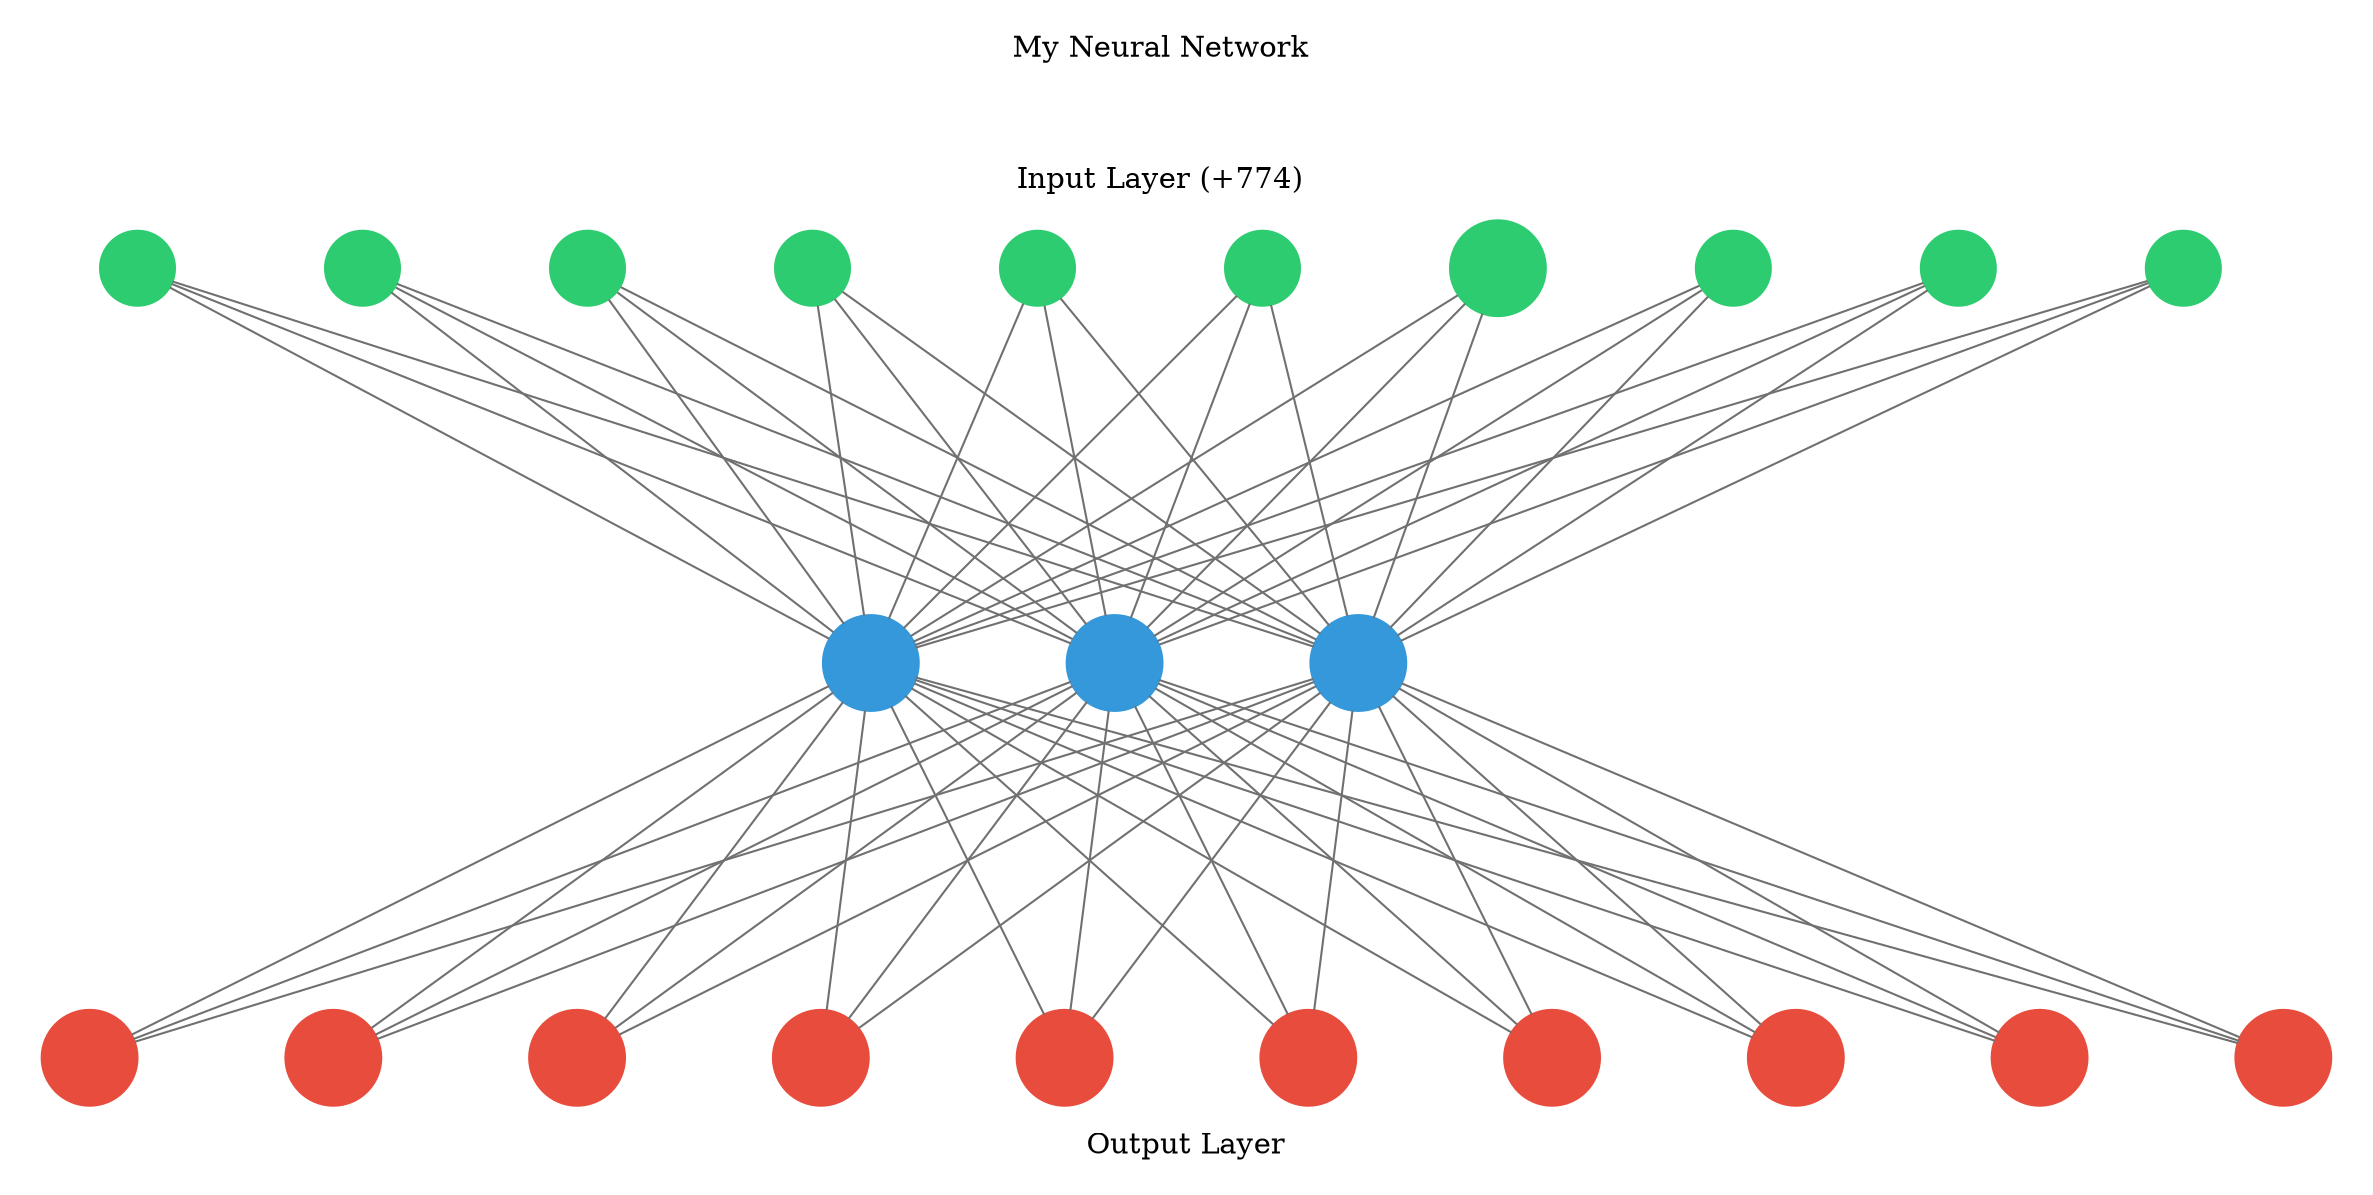 digraph g {
	graph [nodesep=1 ranksep=2 splines=false]
	edge [arrowhead=none color="#707070"]
	subgraph cluster_input {
		node [color="#2ecc71" fontcolor="#2ecc71" shape=circle style=filled]
		color=white
		1
		label="My Neural Network



Input Layer (+774)"
		rank=same
		2
		label="My Neural Network



Input Layer (+774)"
		rank=same
		3
		label="My Neural Network



Input Layer (+774)"
		rank=same
		4
		label="My Neural Network



Input Layer (+774)"
		rank=same
		5
		label="My Neural Network



Input Layer (+774)"
		rank=same
		6
		label="My Neural Network



Input Layer (+774)"
		rank=same
		7
		label="My Neural Network



Input Layer (+774)"
		rank=same
		8
		label="My Neural Network



Input Layer (+774)"
		rank=same
		9
		label="My Neural Network



Input Layer (+774)"
		rank=same
		10
		label="My Neural Network



Input Layer (+774)"
		rank=same
	}
	1 -> 11
	2 -> 11
	3 -> 11
	4 -> 11
	5 -> 11
	6 -> 11
	7 -> 11
	8 -> 11
	9 -> 11
	10 -> 11
	1 -> 12
	2 -> 12
	3 -> 12
	4 -> 12
	5 -> 12
	6 -> 12
	7 -> 12
	8 -> 12
	9 -> 12
	10 -> 12
	1 -> 13
	2 -> 13
	3 -> 13
	4 -> 13
	5 -> 13
	6 -> 13
	7 -> 13
	8 -> 13
	9 -> 13
	10 -> 13
	subgraph cluster_1 {
		color=white
		rank=same
		label="" labeljust=right labelloc=b
		11 [color="#3498db" fontcolor="#3498db" shape=circle style=filled]
		12 [color="#3498db" fontcolor="#3498db" shape=circle style=filled]
		13 [color="#3498db" fontcolor="#3498db" shape=circle style=filled]
	}
	11 -> 14
	12 -> 14
	13 -> 14
	11 -> 15
	12 -> 15
	13 -> 15
	11 -> 16
	12 -> 16
	13 -> 16
	11 -> 17
	12 -> 17
	13 -> 17
	11 -> 18
	12 -> 18
	13 -> 18
	11 -> 19
	12 -> 19
	13 -> 19
	11 -> 20
	12 -> 20
	13 -> 20
	11 -> 21
	12 -> 21
	13 -> 21
	11 -> 22
	12 -> 22
	13 -> 22
	11 -> 23
	12 -> 23
	13 -> 23
	subgraph cluster_output {
		node [color="#2ecc71" fontcolor="#2ecc71" shape=circle style=filled]
		color=white
		rank=same
		labeljust=1
		14 [color="#e74c3c" fontcolor="#e74c3c" shape=circle style=filled]
		15 [color="#e74c3c" fontcolor="#e74c3c" shape=circle style=filled]
		16 [color="#e74c3c" fontcolor="#e74c3c" shape=circle style=filled]
		17 [color="#e74c3c" fontcolor="#e74c3c" shape=circle style=filled]
		18 [color="#e74c3c" fontcolor="#e74c3c" shape=circle style=filled]
		19 [color="#e74c3c" fontcolor="#e74c3c" shape=circle style=filled]
		20 [color="#e74c3c" fontcolor="#e74c3c" shape=circle style=filled]
		21 [color="#e74c3c" fontcolor="#e74c3c" shape=circle style=filled]
		22 [color="#e74c3c" fontcolor="#e74c3c" shape=circle style=filled]
		23 [color="#e74c3c" fontcolor="#e74c3c" shape=circle style=filled]
		label="Output Layer" labelloc=bottom
	}
	arrowShape=none
}
